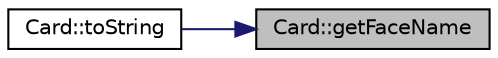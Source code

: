 digraph "Card::getFaceName"
{
 // LATEX_PDF_SIZE
  edge [fontname="Helvetica",fontsize="10",labelfontname="Helvetica",labelfontsize="10"];
  node [fontname="Helvetica",fontsize="10",shape=record];
  rankdir="RL";
  Node1 [label="Card::getFaceName",height=0.2,width=0.4,color="black", fillcolor="grey75", style="filled", fontcolor="black",tooltip=" "];
  Node1 -> Node2 [dir="back",color="midnightblue",fontsize="10",style="solid",fontname="Helvetica"];
  Node2 [label="Card::toString",height=0.2,width=0.4,color="black", fillcolor="white", style="filled",URL="$class_card.html#aa12daee2e789c2f0be3feff4f25df888",tooltip=" "];
}
